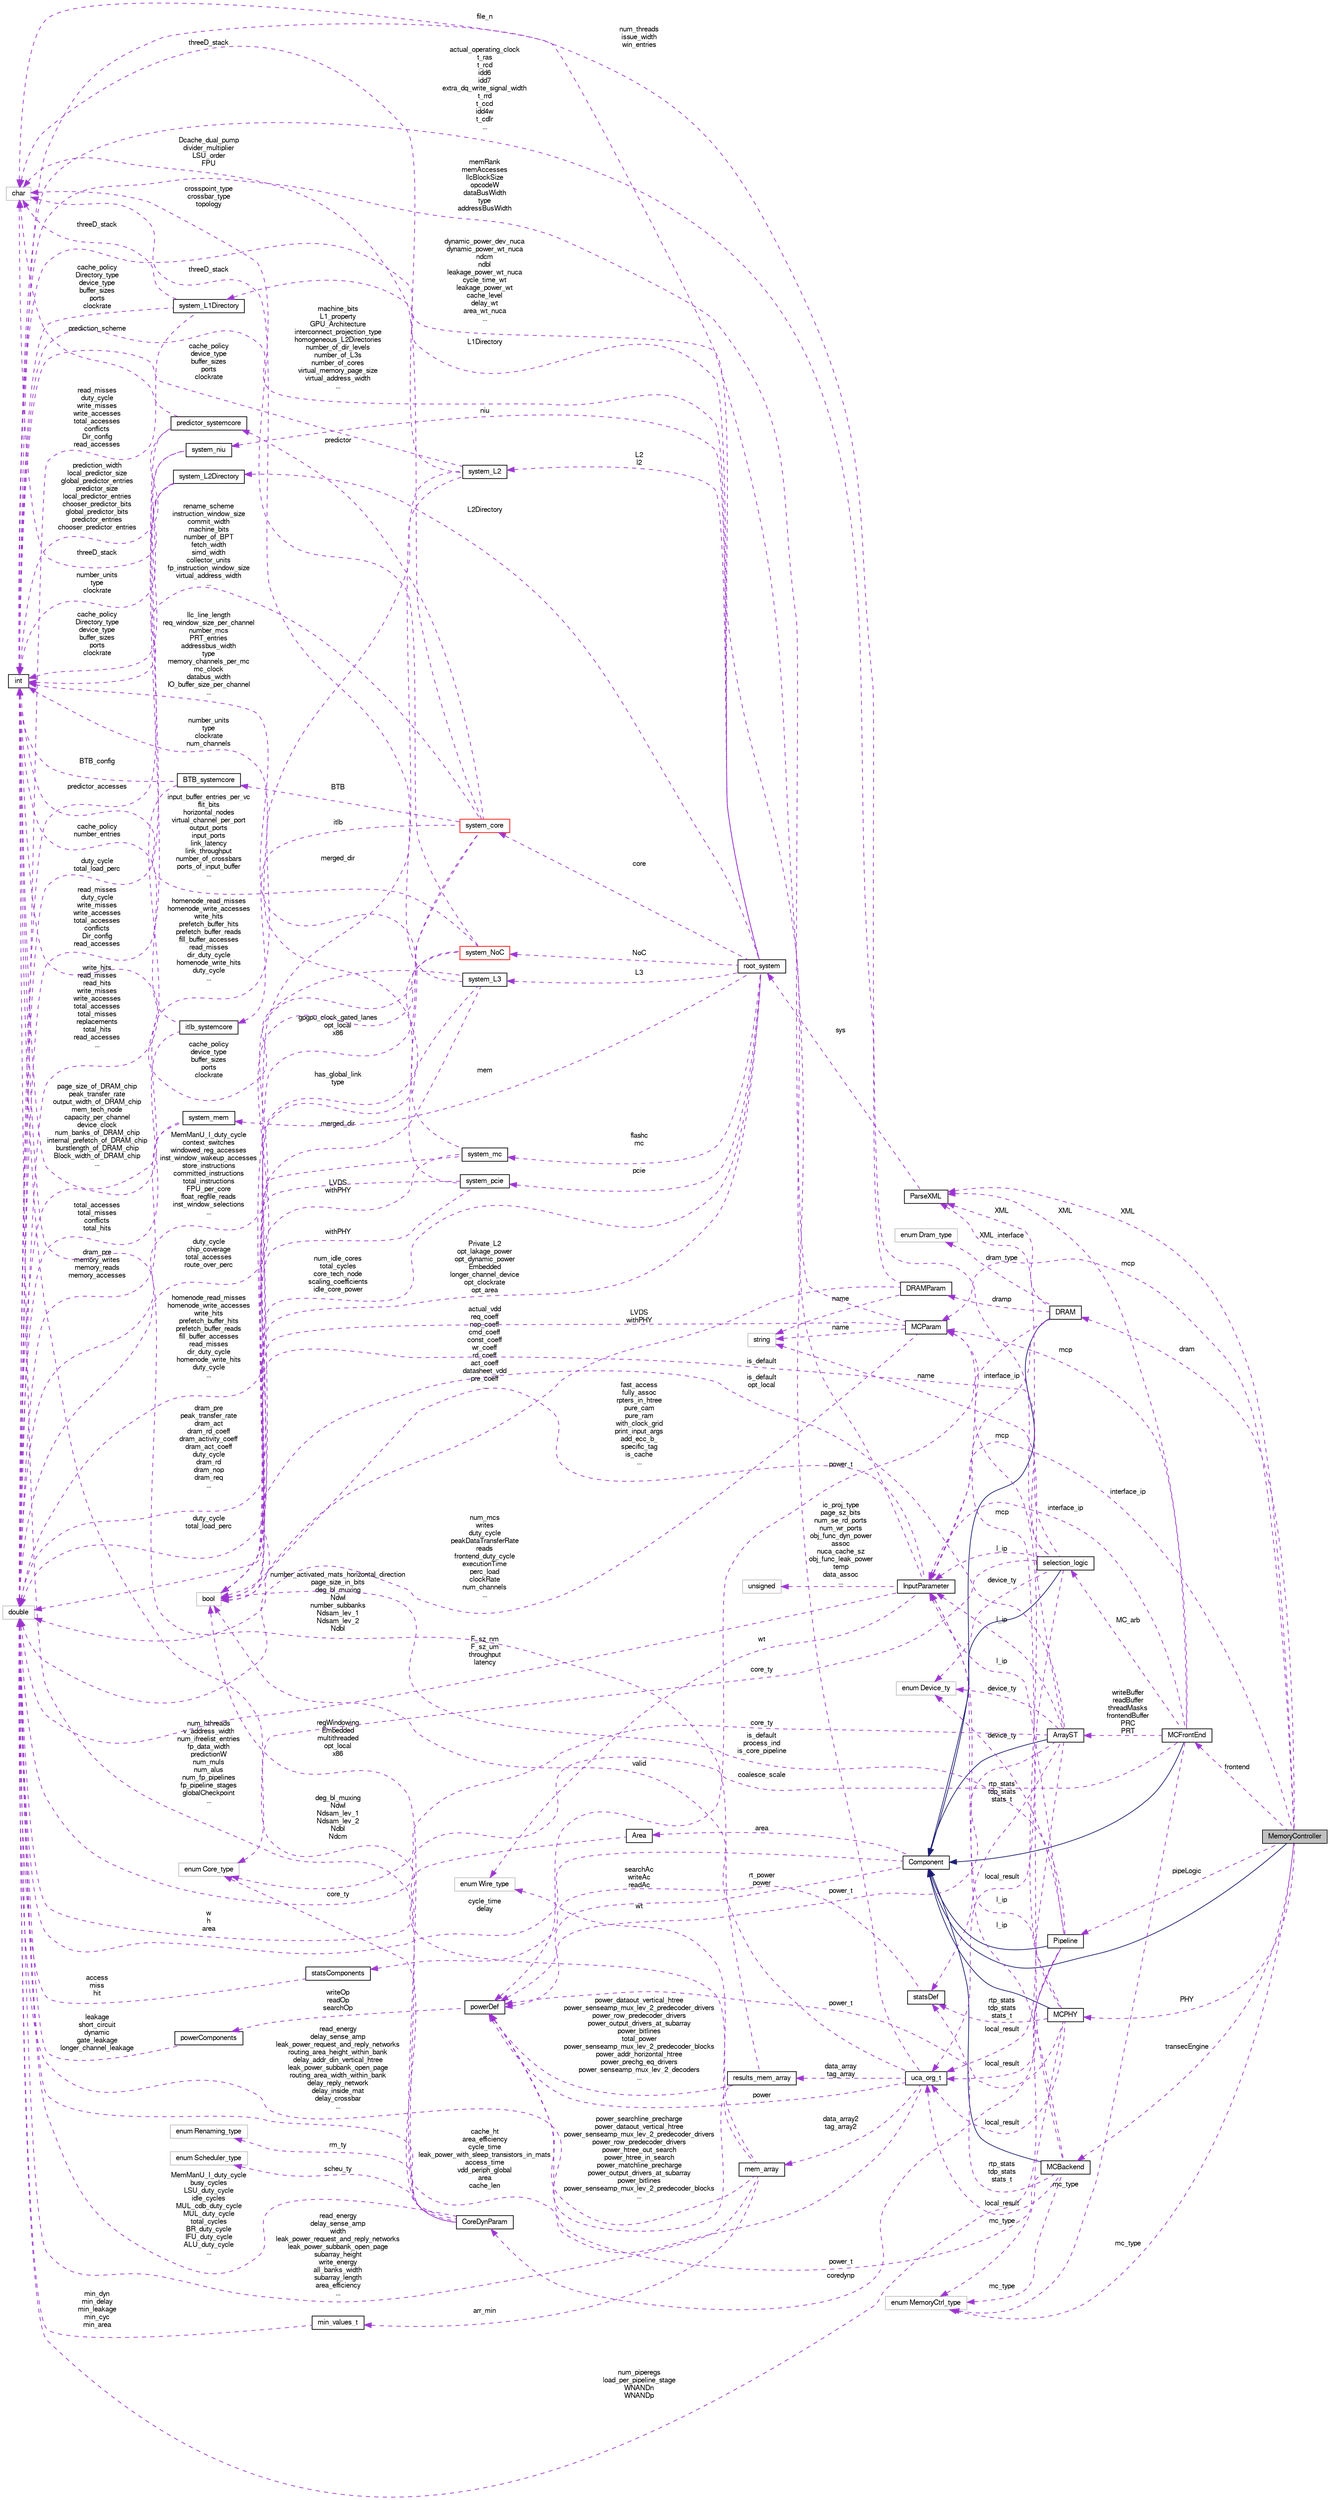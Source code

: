 digraph G
{
  bgcolor="transparent";
  edge [fontname="FreeSans",fontsize="10",labelfontname="FreeSans",labelfontsize="10"];
  node [fontname="FreeSans",fontsize="10",shape=record];
  rankdir=LR;
  Node1 [label="MemoryController",height=0.2,width=0.4,color="black", fillcolor="grey75", style="filled" fontcolor="black"];
  Node2 -> Node1 [dir=back,color="midnightblue",fontsize="10",style="solid",fontname="FreeSans"];
  Node2 [label="Component",height=0.2,width=0.4,color="black",URL="$classComponent.html"];
  Node3 -> Node2 [dir=back,color="darkorchid3",fontsize="10",style="dashed",label="cycle_time\ndelay",fontname="FreeSans"];
  Node3 [label="double",height=0.2,width=0.4,color="grey75"];
  Node4 -> Node2 [dir=back,color="darkorchid3",fontsize="10",style="dashed",label="rt_power\npower",fontname="FreeSans"];
  Node4 [label="powerDef",height=0.2,width=0.4,color="black",URL="$classpowerDef.html"];
  Node5 -> Node4 [dir=back,color="darkorchid3",fontsize="10",style="dashed",label="writeOp\nreadOp\nsearchOp",fontname="FreeSans"];
  Node5 [label="powerComponents",height=0.2,width=0.4,color="black",URL="$classpowerComponents.html"];
  Node3 -> Node5 [dir=back,color="darkorchid3",fontsize="10",style="dashed",label="leakage\nshort_circuit\ndynamic\ngate_leakage\nlonger_channel_leakage",fontname="FreeSans"];
  Node6 -> Node2 [dir=back,color="darkorchid3",fontsize="10",style="dashed",label="area",fontname="FreeSans"];
  Node6 [label="Area",height=0.2,width=0.4,color="black",URL="$classArea.html"];
  Node3 -> Node6 [dir=back,color="darkorchid3",fontsize="10",style="dashed",label="w\nh\narea",fontname="FreeSans"];
  Node7 -> Node1 [dir=back,color="darkorchid3",fontsize="10",style="dashed",label="pipeLogic",fontname="FreeSans"];
  Node7 [label="Pipeline",height=0.2,width=0.4,color="black",URL="$classPipeline.html"];
  Node2 -> Node7 [dir=back,color="midnightblue",fontsize="10",style="solid",fontname="FreeSans"];
  Node3 -> Node7 [dir=back,color="darkorchid3",fontsize="10",style="dashed",label="num_piperegs\nload_per_pipeline_stage\nWNANDn\nWNANDp",fontname="FreeSans"];
  Node8 -> Node7 [dir=back,color="darkorchid3",fontsize="10",style="dashed",label="device_ty",fontname="FreeSans"];
  Node8 [label="enum Device_ty",height=0.2,width=0.4,color="grey75"];
  Node9 -> Node7 [dir=back,color="darkorchid3",fontsize="10",style="dashed",label="coredynp",fontname="FreeSans"];
  Node9 [label="CoreDynParam",height=0.2,width=0.4,color="black",URL="$classCoreDynParam.html"];
  Node3 -> Node9 [dir=back,color="darkorchid3",fontsize="10",style="dashed",label="MemManU_I_duty_cycle\nbusy_cycles\nLSU_duty_cycle\nidle_cycles\nMUL_cdb_duty_cycle\nMUL_duty_cycle\ntotal_cycles\nBR_duty_cycle\nIFU_duty_cycle\nALU_duty_cycle\n...",fontname="FreeSans"];
  Node10 -> Node9 [dir=back,color="darkorchid3",fontsize="10",style="dashed",label="num_hthreads\nv_address_width\nnum_ifreelist_entries\nfp_data_width\npredictionW\nnum_muls\nnum_alus\nnum_fp_pipelines\nfp_pipeline_stages\nglobalCheckpoint\n...",fontname="FreeSans"];
  Node10 [label="int",height=0.2,width=0.4,color="black",URL="$classint.html"];
  Node11 -> Node9 [dir=back,color="darkorchid3",fontsize="10",style="dashed",label="rm_ty",fontname="FreeSans"];
  Node11 [label="enum Renaming_type",height=0.2,width=0.4,color="grey75"];
  Node12 -> Node9 [dir=back,color="darkorchid3",fontsize="10",style="dashed",label="regWindowing\nEmbedded\nmultithreaded\nopt_local\nx86",fontname="FreeSans"];
  Node12 [label="bool",height=0.2,width=0.4,color="grey75"];
  Node13 -> Node9 [dir=back,color="darkorchid3",fontsize="10",style="dashed",label="scheu_ty",fontname="FreeSans"];
  Node13 [label="enum Scheduler_type",height=0.2,width=0.4,color="grey75"];
  Node14 -> Node9 [dir=back,color="darkorchid3",fontsize="10",style="dashed",label="core_ty",fontname="FreeSans"];
  Node14 [label="enum Core_type",height=0.2,width=0.4,color="grey75"];
  Node15 -> Node7 [dir=back,color="darkorchid3",fontsize="10",style="dashed",label="local_result",fontname="FreeSans"];
  Node15 [label="uca_org_t",height=0.2,width=0.4,color="black",URL="$classuca__org__t.html"];
  Node3 -> Node15 [dir=back,color="darkorchid3",fontsize="10",style="dashed",label="cache_ht\narea_efficiency\ncycle_time\nleak_power_with_sleep_transistors_in_mats\naccess_time\nvdd_periph_global\narea\ncache_len",fontname="FreeSans"];
  Node16 -> Node15 [dir=back,color="darkorchid3",fontsize="10",style="dashed",label="file_n",fontname="FreeSans"];
  Node16 [label="char",height=0.2,width=0.4,color="grey75"];
  Node4 -> Node15 [dir=back,color="darkorchid3",fontsize="10",style="dashed",label="power",fontname="FreeSans"];
  Node17 -> Node15 [dir=back,color="darkorchid3",fontsize="10",style="dashed",label="data_array2\ntag_array2",fontname="FreeSans"];
  Node17 [label="mem_array",height=0.2,width=0.4,color="black",URL="$classmem__array.html"];
  Node3 -> Node17 [dir=back,color="darkorchid3",fontsize="10",style="dashed",label="read_energy\ndelay_sense_amp\nwidth\nleak_power_request_and_reply_networks\nleak_power_subbank_open_page\nsubarray_height\nwrite_energy\nall_banks_width\nsubarray_length\narea_efficiency\n...",fontname="FreeSans"];
  Node18 -> Node17 [dir=back,color="darkorchid3",fontsize="10",style="dashed",label="arr_min",fontname="FreeSans"];
  Node18 [label="min_values_t",height=0.2,width=0.4,color="black",URL="$classmin__values__t.html"];
  Node3 -> Node18 [dir=back,color="darkorchid3",fontsize="10",style="dashed",label="min_dyn\nmin_delay\nmin_leakage\nmin_cyc\nmin_area",fontname="FreeSans"];
  Node4 -> Node17 [dir=back,color="darkorchid3",fontsize="10",style="dashed",label="power_searchline_precharge\npower_dataout_vertical_htree\npower_senseamp_mux_lev_2_predecoder_drivers\npower_row_predecoder_drivers\npower_htree_out_search\npower_htree_in_search\npower_matchline_precharge\npower_output_drivers_at_subarray\npower_bitlines\npower_senseamp_mux_lev_2_predecoder_blocks\n...",fontname="FreeSans"];
  Node10 -> Node17 [dir=back,color="darkorchid3",fontsize="10",style="dashed",label="deg_bl_muxing\nNdwl\nNdsam_lev_1\nNdsam_lev_2\nNdbl\nNdcm",fontname="FreeSans"];
  Node19 -> Node17 [dir=back,color="darkorchid3",fontsize="10",style="dashed",label="wt",fontname="FreeSans"];
  Node19 [label="enum Wire_type",height=0.2,width=0.4,color="grey75"];
  Node20 -> Node15 [dir=back,color="darkorchid3",fontsize="10",style="dashed",label="data_array\ntag_array",fontname="FreeSans"];
  Node20 [label="results_mem_array",height=0.2,width=0.4,color="black",URL="$structresults__mem__array.html"];
  Node3 -> Node20 [dir=back,color="darkorchid3",fontsize="10",style="dashed",label="read_energy\ndelay_sense_amp\nleak_power_request_and_reply_networks\nrouting_area_height_within_bank\ndelay_addr_din_vertical_htree\nleak_power_subbank_open_page\nrouting_area_width_within_bank\ndelay_reply_network\ndelay_inside_mat\ndelay_crossbar\n...",fontname="FreeSans"];
  Node4 -> Node20 [dir=back,color="darkorchid3",fontsize="10",style="dashed",label="power_dataout_vertical_htree\npower_senseamp_mux_lev_2_predecoder_drivers\npower_row_predecoder_drivers\npower_output_drivers_at_subarray\npower_bitlines\ntotal_power\npower_senseamp_mux_lev_2_predecoder_blocks\npower_addr_horizontal_htree\npower_prechg_eq_drivers\npower_senseamp_mux_lev_2_decoders\n...",fontname="FreeSans"];
  Node10 -> Node20 [dir=back,color="darkorchid3",fontsize="10",style="dashed",label="number_activated_mats_horizontal_direction\npage_size_in_bits\ndeg_bl_muxing\nNdwl\nnumber_subbanks\nNdsam_lev_1\nNdsam_lev_2\nNdbl",fontname="FreeSans"];
  Node12 -> Node15 [dir=back,color="darkorchid3",fontsize="10",style="dashed",label="valid",fontname="FreeSans"];
  Node12 -> Node7 [dir=back,color="darkorchid3",fontsize="10",style="dashed",label="is_default\nprocess_ind\nis_core_pipeline",fontname="FreeSans"];
  Node21 -> Node7 [dir=back,color="darkorchid3",fontsize="10",style="dashed",label="l_ip",fontname="FreeSans"];
  Node21 [label="InputParameter",height=0.2,width=0.4,color="black",URL="$classInputParameter.html"];
  Node3 -> Node21 [dir=back,color="darkorchid3",fontsize="10",style="dashed",label="F_sz_nm\nF_sz_um\nthroughput\nlatency",fontname="FreeSans"];
  Node10 -> Node21 [dir=back,color="darkorchid3",fontsize="10",style="dashed",label="dynamic_power_dev_nuca\ndynamic_power_wt_nuca\nndcm\nndbl\nleakage_power_wt_nuca\ncycle_time_wt\nleakage_power_wt\ncache_level\ndelay_wt\narea_wt_nuca\n...",fontname="FreeSans"];
  Node12 -> Node21 [dir=back,color="darkorchid3",fontsize="10",style="dashed",label="fast_access\nfully_assoc\nrpters_in_htree\npure_cam\npure_ram\nwith_clock_grid\nprint_input_args\nadd_ecc_b_\nspecific_tag\nis_cache\n...",fontname="FreeSans"];
  Node19 -> Node21 [dir=back,color="darkorchid3",fontsize="10",style="dashed",label="wt",fontname="FreeSans"];
  Node22 -> Node21 [dir=back,color="darkorchid3",fontsize="10",style="dashed",label="ic_proj_type\npage_sz_bits\nnum_se_rd_ports\nnum_wr_ports\nobj_func_dyn_power\nassoc\nnuca_cache_sz\nobj_func_leak_power\ntemp\ndata_assoc\n...",fontname="FreeSans"];
  Node22 [label="unsigned",height=0.2,width=0.4,color="grey75"];
  Node23 -> Node1 [dir=back,color="darkorchid3",fontsize="10",style="dashed",label="mc_type",fontname="FreeSans"];
  Node23 [label="enum MemoryCtrl_type",height=0.2,width=0.4,color="grey75"];
  Node24 -> Node1 [dir=back,color="darkorchid3",fontsize="10",style="dashed",label="transecEngine",fontname="FreeSans"];
  Node24 [label="MCBackend",height=0.2,width=0.4,color="black",URL="$classMCBackend.html"];
  Node2 -> Node24 [dir=back,color="midnightblue",fontsize="10",style="solid",fontname="FreeSans"];
  Node23 -> Node24 [dir=back,color="darkorchid3",fontsize="10",style="dashed",label="mc_type",fontname="FreeSans"];
  Node4 -> Node24 [dir=back,color="darkorchid3",fontsize="10",style="dashed",label="power_t",fontname="FreeSans"];
  Node15 -> Node24 [dir=back,color="darkorchid3",fontsize="10",style="dashed",label="local_result",fontname="FreeSans"];
  Node25 -> Node24 [dir=back,color="darkorchid3",fontsize="10",style="dashed",label="rtp_stats\ntdp_stats\nstats_t",fontname="FreeSans"];
  Node25 [label="statsDef",height=0.2,width=0.4,color="black",URL="$classstatsDef.html"];
  Node26 -> Node25 [dir=back,color="darkorchid3",fontsize="10",style="dashed",label="searchAc\nwriteAc\nreadAc",fontname="FreeSans"];
  Node26 [label="statsComponents",height=0.2,width=0.4,color="black",URL="$classstatsComponents.html"];
  Node3 -> Node26 [dir=back,color="darkorchid3",fontsize="10",style="dashed",label="access\nmiss\nhit",fontname="FreeSans"];
  Node27 -> Node24 [dir=back,color="darkorchid3",fontsize="10",style="dashed",label="mcp",fontname="FreeSans"];
  Node27 [label="MCParam",height=0.2,width=0.4,color="black",URL="$classMCParam.html"];
  Node3 -> Node27 [dir=back,color="darkorchid3",fontsize="10",style="dashed",label="num_mcs\nwrites\nduty_cycle\npeakDataTransferRate\nreads\nfrontend_duty_cycle\nexecutionTime\nperc_load\nclockRate\nnum_channels\n...",fontname="FreeSans"];
  Node28 -> Node27 [dir=back,color="darkorchid3",fontsize="10",style="dashed",label="name",fontname="FreeSans"];
  Node28 [label="string",height=0.2,width=0.4,color="grey75"];
  Node10 -> Node27 [dir=back,color="darkorchid3",fontsize="10",style="dashed",label="memRank\nmemAccesses\nllcBlockSize\nopcodeW\ndataBusWidth\ntype\naddressBusWidth",fontname="FreeSans"];
  Node12 -> Node27 [dir=back,color="darkorchid3",fontsize="10",style="dashed",label="LVDS\nwithPHY",fontname="FreeSans"];
  Node21 -> Node24 [dir=back,color="darkorchid3",fontsize="10",style="dashed",label="l_ip",fontname="FreeSans"];
  Node29 -> Node1 [dir=back,color="darkorchid3",fontsize="10",style="dashed",label="frontend",fontname="FreeSans"];
  Node29 [label="MCFrontEnd",height=0.2,width=0.4,color="black",URL="$classMCFrontEnd.html"];
  Node2 -> Node29 [dir=back,color="midnightblue",fontsize="10",style="solid",fontname="FreeSans"];
  Node23 -> Node29 [dir=back,color="darkorchid3",fontsize="10",style="dashed",label="mc_type",fontname="FreeSans"];
  Node3 -> Node29 [dir=back,color="darkorchid3",fontsize="10",style="dashed",label="coalesce_scale",fontname="FreeSans"];
  Node30 -> Node29 [dir=back,color="darkorchid3",fontsize="10",style="dashed",label="writeBuffer\nreadBuffer\nthreadMasks\nfrontendBuffer\nPRC\nPRT",fontname="FreeSans"];
  Node30 [label="ArrayST",height=0.2,width=0.4,color="black",URL="$classArrayST.html"];
  Node2 -> Node30 [dir=back,color="midnightblue",fontsize="10",style="solid",fontname="FreeSans"];
  Node8 -> Node30 [dir=back,color="darkorchid3",fontsize="10",style="dashed",label="device_ty",fontname="FreeSans"];
  Node4 -> Node30 [dir=back,color="darkorchid3",fontsize="10",style="dashed",label="power_t",fontname="FreeSans"];
  Node15 -> Node30 [dir=back,color="darkorchid3",fontsize="10",style="dashed",label="local_result",fontname="FreeSans"];
  Node25 -> Node30 [dir=back,color="darkorchid3",fontsize="10",style="dashed",label="rtp_stats\ntdp_stats\nstats_t",fontname="FreeSans"];
  Node12 -> Node30 [dir=back,color="darkorchid3",fontsize="10",style="dashed",label="is_default\nopt_local",fontname="FreeSans"];
  Node28 -> Node30 [dir=back,color="darkorchid3",fontsize="10",style="dashed",label="name",fontname="FreeSans"];
  Node21 -> Node30 [dir=back,color="darkorchid3",fontsize="10",style="dashed",label="l_ip",fontname="FreeSans"];
  Node14 -> Node30 [dir=back,color="darkorchid3",fontsize="10",style="dashed",label="core_ty",fontname="FreeSans"];
  Node27 -> Node29 [dir=back,color="darkorchid3",fontsize="10",style="dashed",label="mcp",fontname="FreeSans"];
  Node21 -> Node29 [dir=back,color="darkorchid3",fontsize="10",style="dashed",label="interface_ip",fontname="FreeSans"];
  Node31 -> Node29 [dir=back,color="darkorchid3",fontsize="10",style="dashed",label="MC_arb",fontname="FreeSans"];
  Node31 [label="selection_logic",height=0.2,width=0.4,color="black",URL="$classselection__logic.html"];
  Node2 -> Node31 [dir=back,color="midnightblue",fontsize="10",style="solid",fontname="FreeSans"];
  Node8 -> Node31 [dir=back,color="darkorchid3",fontsize="10",style="dashed",label="device_ty",fontname="FreeSans"];
  Node15 -> Node31 [dir=back,color="darkorchid3",fontsize="10",style="dashed",label="local_result",fontname="FreeSans"];
  Node10 -> Node31 [dir=back,color="darkorchid3",fontsize="10",style="dashed",label="num_threads\nissue_width\nwin_entries",fontname="FreeSans"];
  Node12 -> Node31 [dir=back,color="darkorchid3",fontsize="10",style="dashed",label="is_default",fontname="FreeSans"];
  Node21 -> Node31 [dir=back,color="darkorchid3",fontsize="10",style="dashed",label="l_ip",fontname="FreeSans"];
  Node32 -> Node31 [dir=back,color="darkorchid3",fontsize="10",style="dashed",label="XML_interface",fontname="FreeSans"];
  Node32 [label="ParseXML",height=0.2,width=0.4,color="black",URL="$classParseXML.html"];
  Node33 -> Node32 [dir=back,color="darkorchid3",fontsize="10",style="dashed",label="sys",fontname="FreeSans"];
  Node33 [label="root_system",height=0.2,width=0.4,color="black",URL="$structroot__system.html"];
  Node34 -> Node33 [dir=back,color="darkorchid3",fontsize="10",style="dashed",label="L2\nl2",fontname="FreeSans"];
  Node34 [label="system_L2",height=0.2,width=0.4,color="black",URL="$structsystem__L2.html"];
  Node3 -> Node34 [dir=back,color="darkorchid3",fontsize="10",style="dashed",label="homenode_read_misses\nhomenode_write_accesses\nwrite_hits\nprefetch_buffer_hits\nprefetch_buffer_reads\nfill_buffer_accesses\nread_misses\ndir_duty_cycle\nhomenode_write_hits\nduty_cycle\n...",fontname="FreeSans"];
  Node16 -> Node34 [dir=back,color="darkorchid3",fontsize="10",style="dashed",label="threeD_stack",fontname="FreeSans"];
  Node10 -> Node34 [dir=back,color="darkorchid3",fontsize="10",style="dashed",label="cache_policy\ndevice_type\nbuffer_sizes\nports\nclockrate",fontname="FreeSans"];
  Node12 -> Node34 [dir=back,color="darkorchid3",fontsize="10",style="dashed",label="merged_dir",fontname="FreeSans"];
  Node35 -> Node33 [dir=back,color="darkorchid3",fontsize="10",style="dashed",label="L3",fontname="FreeSans"];
  Node35 [label="system_L3",height=0.2,width=0.4,color="black",URL="$structsystem__L3.html"];
  Node3 -> Node35 [dir=back,color="darkorchid3",fontsize="10",style="dashed",label="homenode_read_misses\nhomenode_write_accesses\nwrite_hits\nprefetch_buffer_hits\nprefetch_buffer_reads\nfill_buffer_accesses\nread_misses\ndir_duty_cycle\nhomenode_write_hits\nduty_cycle\n...",fontname="FreeSans"];
  Node16 -> Node35 [dir=back,color="darkorchid3",fontsize="10",style="dashed",label="threeD_stack",fontname="FreeSans"];
  Node10 -> Node35 [dir=back,color="darkorchid3",fontsize="10",style="dashed",label="cache_policy\ndevice_type\nbuffer_sizes\nports\nclockrate",fontname="FreeSans"];
  Node12 -> Node35 [dir=back,color="darkorchid3",fontsize="10",style="dashed",label="merged_dir",fontname="FreeSans"];
  Node3 -> Node33 [dir=back,color="darkorchid3",fontsize="10",style="dashed",label="num_idle_cores\ntotal_cycles\ncore_tech_node\nscaling_coefficients\nidle_core_power",fontname="FreeSans"];
  Node36 -> Node33 [dir=back,color="darkorchid3",fontsize="10",style="dashed",label="L2Directory",fontname="FreeSans"];
  Node36 [label="system_L2Directory",height=0.2,width=0.4,color="black",URL="$structsystem__L2Directory.html"];
  Node3 -> Node36 [dir=back,color="darkorchid3",fontsize="10",style="dashed",label="read_misses\nduty_cycle\nwrite_misses\nwrite_accesses\ntotal_accesses\nconflicts\nDir_config\nread_accesses",fontname="FreeSans"];
  Node16 -> Node36 [dir=back,color="darkorchid3",fontsize="10",style="dashed",label="threeD_stack",fontname="FreeSans"];
  Node10 -> Node36 [dir=back,color="darkorchid3",fontsize="10",style="dashed",label="cache_policy\nDirectory_type\ndevice_type\nbuffer_sizes\nports\nclockrate",fontname="FreeSans"];
  Node37 -> Node33 [dir=back,color="darkorchid3",fontsize="10",style="dashed",label="flashc\nmc",fontname="FreeSans"];
  Node37 [label="system_mc",height=0.2,width=0.4,color="black",URL="$structsystem__mc.html"];
  Node3 -> Node37 [dir=back,color="darkorchid3",fontsize="10",style="dashed",label="dram_pre\npeak_transfer_rate\ndram_act\ndram_rd_coeff\ndram_activity_coeff\ndram_act_coeff\nduty_cycle\ndram_rd\ndram_nop\ndram_req\n...",fontname="FreeSans"];
  Node10 -> Node37 [dir=back,color="darkorchid3",fontsize="10",style="dashed",label="llc_line_length\nreq_window_size_per_channel\nnumber_mcs\nPRT_entries\naddressbus_width\ntype\nmemory_channels_per_mc\nmc_clock\ndatabus_width\nIO_buffer_size_per_channel\n...",fontname="FreeSans"];
  Node12 -> Node37 [dir=back,color="darkorchid3",fontsize="10",style="dashed",label="LVDS\nwithPHY",fontname="FreeSans"];
  Node38 -> Node33 [dir=back,color="darkorchid3",fontsize="10",style="dashed",label="mem",fontname="FreeSans"];
  Node38 [label="system_mem",height=0.2,width=0.4,color="black",URL="$structsystem__mem.html"];
  Node3 -> Node38 [dir=back,color="darkorchid3",fontsize="10",style="dashed",label="dram_pre\nmemory_writes\nmemory_reads\nmemory_accesses",fontname="FreeSans"];
  Node10 -> Node38 [dir=back,color="darkorchid3",fontsize="10",style="dashed",label="page_size_of_DRAM_chip\npeak_transfer_rate\noutput_width_of_DRAM_chip\nmem_tech_node\ncapacity_per_channel\ndevice_clock\nnum_banks_of_DRAM_chip\ninternal_prefetch_of_DRAM_chip\nburstlength_of_DRAM_chip\nBlock_width_of_DRAM_chip\n...",fontname="FreeSans"];
  Node39 -> Node33 [dir=back,color="darkorchid3",fontsize="10",style="dashed",label="L1Directory",fontname="FreeSans"];
  Node39 [label="system_L1Directory",height=0.2,width=0.4,color="black",URL="$structsystem__L1Directory.html"];
  Node3 -> Node39 [dir=back,color="darkorchid3",fontsize="10",style="dashed",label="read_misses\nduty_cycle\nwrite_misses\nwrite_accesses\ntotal_accesses\nconflicts\nDir_config\nread_accesses",fontname="FreeSans"];
  Node16 -> Node39 [dir=back,color="darkorchid3",fontsize="10",style="dashed",label="threeD_stack",fontname="FreeSans"];
  Node10 -> Node39 [dir=back,color="darkorchid3",fontsize="10",style="dashed",label="cache_policy\nDirectory_type\ndevice_type\nbuffer_sizes\nports\nclockrate",fontname="FreeSans"];
  Node40 -> Node33 [dir=back,color="darkorchid3",fontsize="10",style="dashed",label="niu",fontname="FreeSans"];
  Node40 [label="system_niu",height=0.2,width=0.4,color="black",URL="$structsystem__niu.html"];
  Node3 -> Node40 [dir=back,color="darkorchid3",fontsize="10",style="dashed",label="duty_cycle\ntotal_load_perc",fontname="FreeSans"];
  Node10 -> Node40 [dir=back,color="darkorchid3",fontsize="10",style="dashed",label="number_units\ntype\nclockrate",fontname="FreeSans"];
  Node41 -> Node33 [dir=back,color="darkorchid3",fontsize="10",style="dashed",label="core",fontname="FreeSans"];
  Node41 [label="system_core",height=0.2,width=0.4,color="red",URL="$structsystem__core.html"];
  Node42 -> Node41 [dir=back,color="darkorchid3",fontsize="10",style="dashed",label="predictor",fontname="FreeSans"];
  Node42 [label="predictor_systemcore",height=0.2,width=0.4,color="black",URL="$structpredictor__systemcore.html"];
  Node3 -> Node42 [dir=back,color="darkorchid3",fontsize="10",style="dashed",label="predictor_accesses",fontname="FreeSans"];
  Node16 -> Node42 [dir=back,color="darkorchid3",fontsize="10",style="dashed",label="prediction_scheme",fontname="FreeSans"];
  Node10 -> Node42 [dir=back,color="darkorchid3",fontsize="10",style="dashed",label="prediction_width\nlocal_predictor_size\nglobal_predictor_entries\npredictor_size\nlocal_predictor_entries\nchooser_predictor_bits\nglobal_predictor_bits\npredictor_entries\nchooser_predictor_entries",fontname="FreeSans"];
  Node43 -> Node41 [dir=back,color="darkorchid3",fontsize="10",style="dashed",label="BTB",fontname="FreeSans"];
  Node43 [label="BTB_systemcore",height=0.2,width=0.4,color="black",URL="$structBTB__systemcore.html"];
  Node3 -> Node43 [dir=back,color="darkorchid3",fontsize="10",style="dashed",label="write_hits\nread_misses\nread_hits\nwrite_misses\nwrite_accesses\ntotal_accesses\ntotal_misses\nreplacements\ntotal_hits\nread_accesses\n...",fontname="FreeSans"];
  Node10 -> Node43 [dir=back,color="darkorchid3",fontsize="10",style="dashed",label="BTB_config",fontname="FreeSans"];
  Node3 -> Node41 [dir=back,color="darkorchid3",fontsize="10",style="dashed",label="MemManU_I_duty_cycle\ncontext_switches\nwindowed_reg_accesses\ninst_window_wakeup_accesses\nstore_instructions\ncommitted_instructions\ntotal_instructions\nFPU_per_core\nfloat_regfile_reads\ninst_window_selections\n...",fontname="FreeSans"];
  Node44 -> Node41 [dir=back,color="darkorchid3",fontsize="10",style="dashed",label="itlb",fontname="FreeSans"];
  Node44 [label="itlb_systemcore",height=0.2,width=0.4,color="black",URL="$structitlb__systemcore.html"];
  Node3 -> Node44 [dir=back,color="darkorchid3",fontsize="10",style="dashed",label="total_accesses\ntotal_misses\nconflicts\ntotal_hits",fontname="FreeSans"];
  Node10 -> Node44 [dir=back,color="darkorchid3",fontsize="10",style="dashed",label="cache_policy\nnumber_entries",fontname="FreeSans"];
  Node16 -> Node41 [dir=back,color="darkorchid3",fontsize="10",style="dashed",label="Dcache_dual_pump\ndivider_multiplier\nLSU_order\nFPU",fontname="FreeSans"];
  Node10 -> Node41 [dir=back,color="darkorchid3",fontsize="10",style="dashed",label="rename_scheme\ninstruction_window_size\ncommit_width\nmachine_bits\nnumber_of_BPT\nfetch_width\nsimd_width\ncollector_units\nfp_instruction_window_size\nvirtual_address_width\n...",fontname="FreeSans"];
  Node12 -> Node41 [dir=back,color="darkorchid3",fontsize="10",style="dashed",label="gpgpu_clock_gated_lanes\nopt_local\nx86",fontname="FreeSans"];
  Node10 -> Node33 [dir=back,color="darkorchid3",fontsize="10",style="dashed",label="machine_bits\nL1_property\nGPU_Architecture\ninterconnect_projection_type\nhomogeneous_L2Directories\nnumber_of_dir_levels\nnumber_of_L3s\nnumber_of_cores\nvirtual_memory_page_size\nvirtual_address_width\n...",fontname="FreeSans"];
  Node12 -> Node33 [dir=back,color="darkorchid3",fontsize="10",style="dashed",label="Private_L2\nopt_lakage_power\nopt_dynamic_power\nEmbedded\nlonger_channel_device\nopt_clockrate\nopt_area",fontname="FreeSans"];
  Node45 -> Node33 [dir=back,color="darkorchid3",fontsize="10",style="dashed",label="NoC",fontname="FreeSans"];
  Node45 [label="system_NoC",height=0.2,width=0.4,color="red",URL="$structsystem__NoC.html"];
  Node3 -> Node45 [dir=back,color="darkorchid3",fontsize="10",style="dashed",label="duty_cycle\nchip_coverage\ntotal_accesses\nroute_over_perc",fontname="FreeSans"];
  Node16 -> Node45 [dir=back,color="darkorchid3",fontsize="10",style="dashed",label="crosspoint_type\ncrossbar_type\ntopology",fontname="FreeSans"];
  Node10 -> Node45 [dir=back,color="darkorchid3",fontsize="10",style="dashed",label="input_buffer_entries_per_vc\nflit_bits\nhorizontal_nodes\nvirtual_channel_per_port\noutput_ports\ninput_ports\nlink_latency\nlink_throughput\nnumber_of_crossbars\nports_of_input_buffer\n...",fontname="FreeSans"];
  Node12 -> Node45 [dir=back,color="darkorchid3",fontsize="10",style="dashed",label="has_global_link\ntype",fontname="FreeSans"];
  Node46 -> Node33 [dir=back,color="darkorchid3",fontsize="10",style="dashed",label="pcie",fontname="FreeSans"];
  Node46 [label="system_pcie",height=0.2,width=0.4,color="black",URL="$structsystem__pcie.html"];
  Node3 -> Node46 [dir=back,color="darkorchid3",fontsize="10",style="dashed",label="duty_cycle\ntotal_load_perc",fontname="FreeSans"];
  Node10 -> Node46 [dir=back,color="darkorchid3",fontsize="10",style="dashed",label="number_units\ntype\nclockrate\nnum_channels",fontname="FreeSans"];
  Node12 -> Node46 [dir=back,color="darkorchid3",fontsize="10",style="dashed",label="withPHY",fontname="FreeSans"];
  Node14 -> Node31 [dir=back,color="darkorchid3",fontsize="10",style="dashed",label="core_ty",fontname="FreeSans"];
  Node32 -> Node29 [dir=back,color="darkorchid3",fontsize="10",style="dashed",label="XML",fontname="FreeSans"];
  Node47 -> Node1 [dir=back,color="darkorchid3",fontsize="10",style="dashed",label="PHY",fontname="FreeSans"];
  Node47 [label="MCPHY",height=0.2,width=0.4,color="black",URL="$classMCPHY.html"];
  Node2 -> Node47 [dir=back,color="midnightblue",fontsize="10",style="solid",fontname="FreeSans"];
  Node23 -> Node47 [dir=back,color="darkorchid3",fontsize="10",style="dashed",label="mc_type",fontname="FreeSans"];
  Node4 -> Node47 [dir=back,color="darkorchid3",fontsize="10",style="dashed",label="power_t",fontname="FreeSans"];
  Node15 -> Node47 [dir=back,color="darkorchid3",fontsize="10",style="dashed",label="local_result",fontname="FreeSans"];
  Node25 -> Node47 [dir=back,color="darkorchid3",fontsize="10",style="dashed",label="rtp_stats\ntdp_stats\nstats_t",fontname="FreeSans"];
  Node27 -> Node47 [dir=back,color="darkorchid3",fontsize="10",style="dashed",label="mcp",fontname="FreeSans"];
  Node21 -> Node47 [dir=back,color="darkorchid3",fontsize="10",style="dashed",label="l_ip",fontname="FreeSans"];
  Node48 -> Node1 [dir=back,color="darkorchid3",fontsize="10",style="dashed",label="dram",fontname="FreeSans"];
  Node48 [label="DRAM",height=0.2,width=0.4,color="black",URL="$classDRAM.html"];
  Node2 -> Node48 [dir=back,color="midnightblue",fontsize="10",style="solid",fontname="FreeSans"];
  Node49 -> Node48 [dir=back,color="darkorchid3",fontsize="10",style="dashed",label="dram_type",fontname="FreeSans"];
  Node49 [label="enum Dram_type",height=0.2,width=0.4,color="grey75"];
  Node4 -> Node48 [dir=back,color="darkorchid3",fontsize="10",style="dashed",label="power_t",fontname="FreeSans"];
  Node50 -> Node48 [dir=back,color="darkorchid3",fontsize="10",style="dashed",label="dramp",fontname="FreeSans"];
  Node50 [label="DRAMParam",height=0.2,width=0.4,color="black",URL="$classDRAMParam.html"];
  Node3 -> Node50 [dir=back,color="darkorchid3",fontsize="10",style="dashed",label="actual_vdd\nreq_coeff\nnop_coeff\ncmd_coeff\nconst_coeff\nwr_coeff\nrd_coeff\nact_coeff\ndatasheet_vdd\npre_coeff\n...",fontname="FreeSans"];
  Node28 -> Node50 [dir=back,color="darkorchid3",fontsize="10",style="dashed",label="name",fontname="FreeSans"];
  Node10 -> Node50 [dir=back,color="darkorchid3",fontsize="10",style="dashed",label="actual_operating_clock\nt_ras\nt_rcd\nidd6\nidd7\nextra_dq_write_signal_width\nt_rrd\nt_ccd\nidd4w\nt_cdlr\n...",fontname="FreeSans"];
  Node21 -> Node48 [dir=back,color="darkorchid3",fontsize="10",style="dashed",label="interface_ip",fontname="FreeSans"];
  Node32 -> Node48 [dir=back,color="darkorchid3",fontsize="10",style="dashed",label="XML",fontname="FreeSans"];
  Node27 -> Node1 [dir=back,color="darkorchid3",fontsize="10",style="dashed",label="mcp",fontname="FreeSans"];
  Node21 -> Node1 [dir=back,color="darkorchid3",fontsize="10",style="dashed",label="interface_ip",fontname="FreeSans"];
  Node32 -> Node1 [dir=back,color="darkorchid3",fontsize="10",style="dashed",label="XML",fontname="FreeSans"];
}
